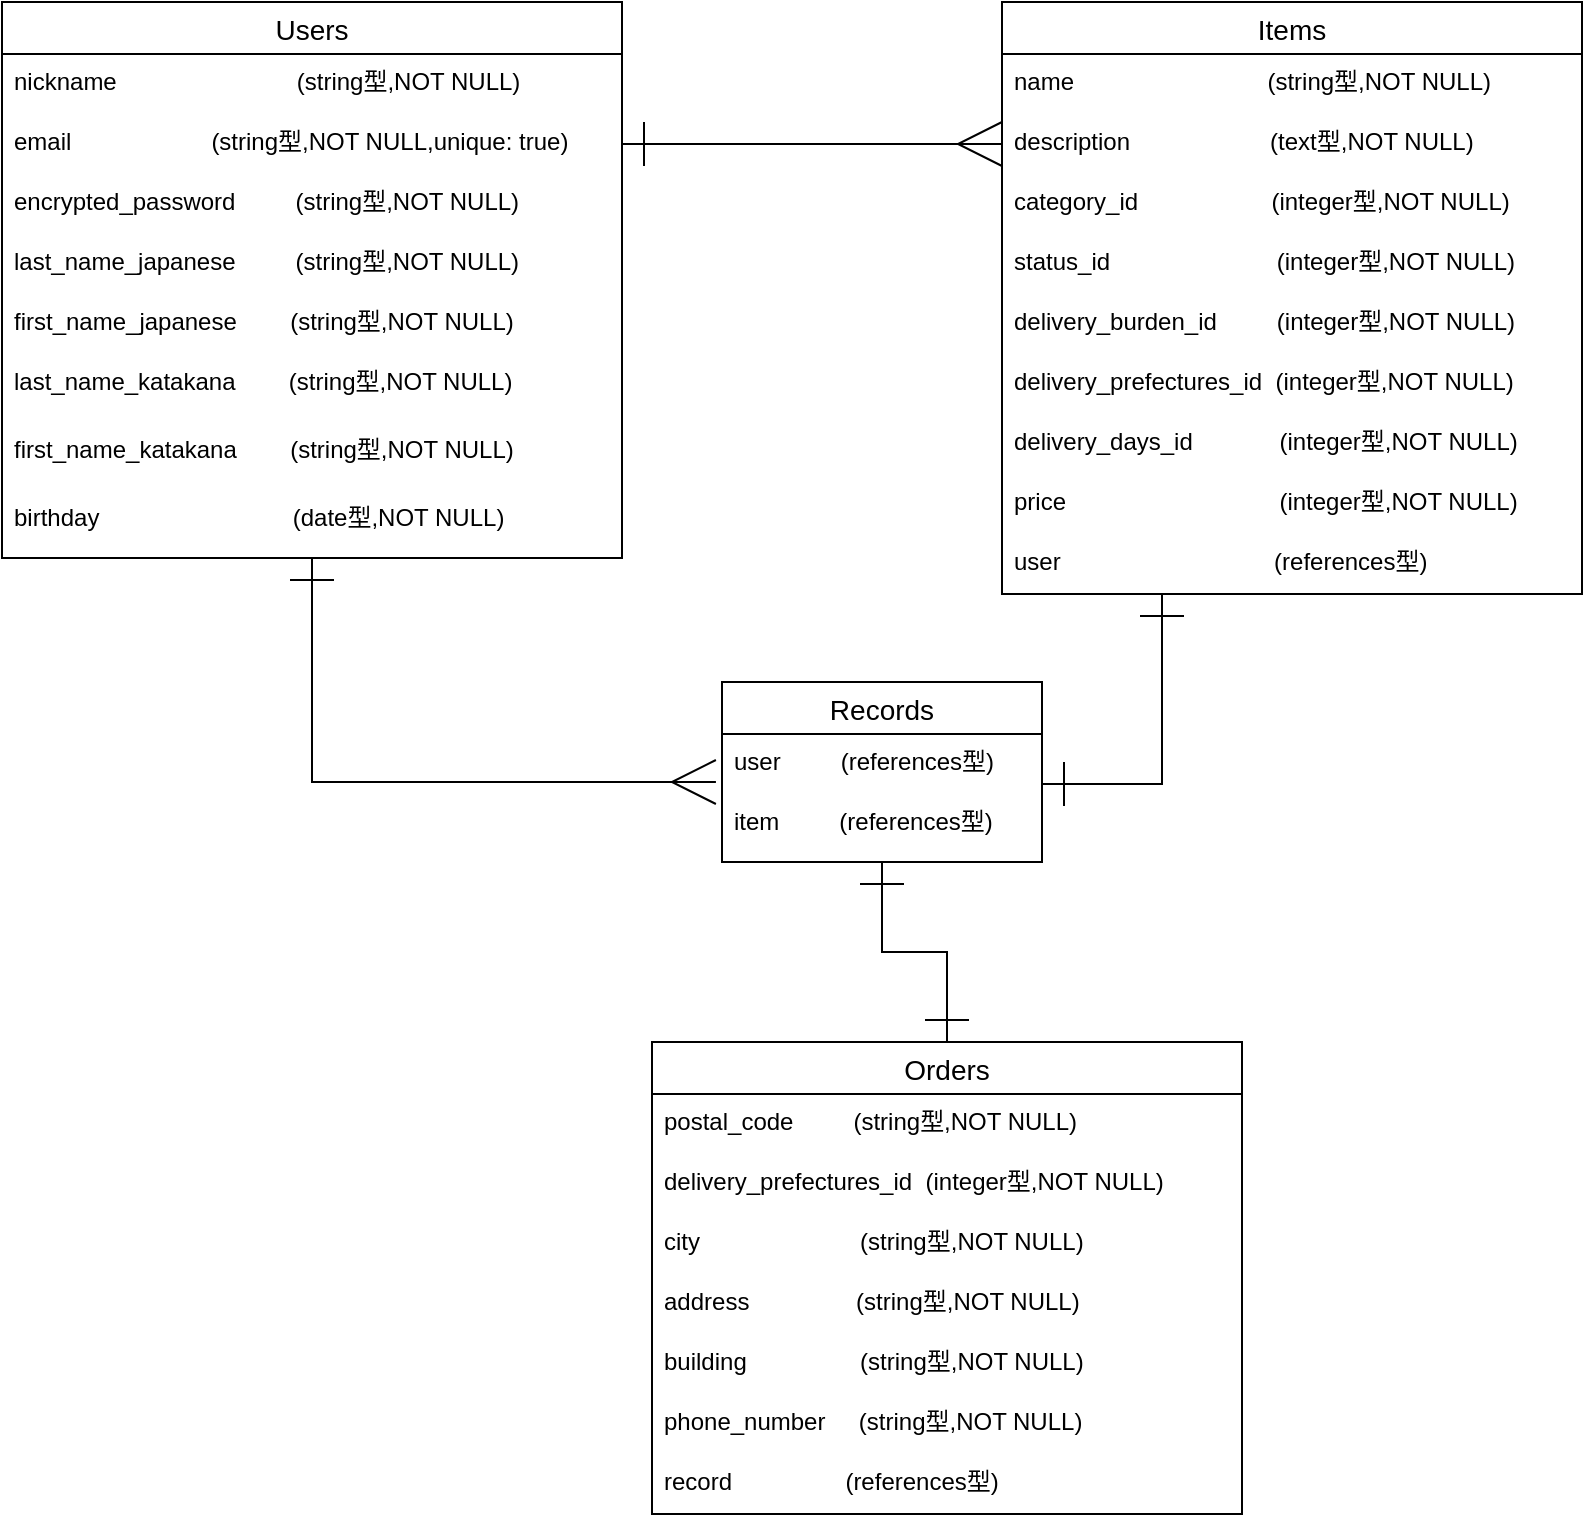 <mxfile>
    <diagram id="2vWvkxEIndh6WNz9x0yQ" name="ページ1">
        <mxGraphModel dx="2271" dy="1253" grid="1" gridSize="10" guides="1" tooltips="1" connect="1" arrows="1" fold="1" page="0" pageScale="1" pageWidth="827" pageHeight="1169" math="0" shadow="0">
            <root>
                <mxCell id="0"/>
                <mxCell id="1" parent="0"/>
                <mxCell id="2cS0TJ7n7jxhiuwsgluK-87" style="edgeStyle=orthogonalEdgeStyle;rounded=0;orthogonalLoop=1;jettySize=auto;html=1;startArrow=ERone;startFill=0;startSize=20;endArrow=ERmany;endFill=0;endSize=20;strokeWidth=1;entryX=-0.019;entryY=0.8;entryDx=0;entryDy=0;entryPerimeter=0;" edge="1" parent="1" source="15" target="70">
                    <mxGeometry relative="1" as="geometry">
                        <mxPoint x="120" y="90" as="targetPoint"/>
                    </mxGeometry>
                </mxCell>
                <mxCell id="15" value="Users" style="swimlane;fontStyle=0;childLayout=stackLayout;horizontal=1;startSize=26;horizontalStack=0;resizeParent=1;resizeParentMax=0;resizeLast=0;collapsible=1;marginBottom=0;align=center;fontSize=14;" vertex="1" parent="1">
                    <mxGeometry x="-180" y="-400" width="310" height="278" as="geometry">
                        <mxRectangle x="190" y="-130" width="50" height="26" as="alternateBounds"/>
                    </mxGeometry>
                </mxCell>
                <mxCell id="17" value="nickname                           (string型,NOT NULL)" style="text;strokeColor=none;fillColor=none;spacingLeft=4;spacingRight=4;overflow=hidden;rotatable=0;points=[[0,0.5],[1,0.5]];portConstraint=eastwest;fontSize=12;" vertex="1" parent="15">
                    <mxGeometry y="26" width="310" height="30" as="geometry"/>
                </mxCell>
                <mxCell id="16" value="email                     (string型,NOT NULL,unique: true)" style="text;strokeColor=none;fillColor=none;spacingLeft=4;spacingRight=4;overflow=hidden;rotatable=0;points=[[0,0.5],[1,0.5]];portConstraint=eastwest;fontSize=12;" vertex="1" parent="15">
                    <mxGeometry y="56" width="310" height="30" as="geometry"/>
                </mxCell>
                <mxCell id="2cS0TJ7n7jxhiuwsgluK-93" value="encrypted_password         (string型,NOT NULL)" style="text;strokeColor=none;fillColor=none;spacingLeft=4;spacingRight=4;overflow=hidden;rotatable=0;points=[[0,0.5],[1,0.5]];portConstraint=eastwest;fontSize=12;" vertex="1" parent="15">
                    <mxGeometry y="86" width="310" height="30" as="geometry"/>
                </mxCell>
                <mxCell id="50" value="last_name_japanese         (string型,NOT NULL)" style="text;strokeColor=none;fillColor=none;spacingLeft=4;spacingRight=4;overflow=hidden;rotatable=0;points=[[0,0.5],[1,0.5]];portConstraint=eastwest;fontSize=12;" vertex="1" parent="15">
                    <mxGeometry y="116" width="310" height="30" as="geometry"/>
                </mxCell>
                <mxCell id="51" value="first_name_japanese        (string型,NOT NULL)" style="text;strokeColor=none;fillColor=none;spacingLeft=4;spacingRight=4;overflow=hidden;rotatable=0;points=[[0,0.5],[1,0.5]];portConstraint=eastwest;fontSize=12;" vertex="1" parent="15">
                    <mxGeometry y="146" width="310" height="30" as="geometry"/>
                </mxCell>
                <mxCell id="52" value="last_name_katakana        (string型,NOT NULL)" style="text;strokeColor=none;fillColor=none;spacingLeft=4;spacingRight=4;overflow=hidden;rotatable=0;points=[[0,0.5],[1,0.5]];portConstraint=eastwest;fontSize=12;" vertex="1" parent="15">
                    <mxGeometry y="176" width="310" height="34" as="geometry"/>
                </mxCell>
                <mxCell id="2cS0TJ7n7jxhiuwsgluK-91" value="first_name_katakana        (string型,NOT NULL)" style="text;strokeColor=none;fillColor=none;spacingLeft=4;spacingRight=4;overflow=hidden;rotatable=0;points=[[0,0.5],[1,0.5]];portConstraint=eastwest;fontSize=12;" vertex="1" parent="15">
                    <mxGeometry y="210" width="310" height="34" as="geometry"/>
                </mxCell>
                <mxCell id="2cS0TJ7n7jxhiuwsgluK-92" value="birthday                             (date型,NOT NULL)" style="text;strokeColor=none;fillColor=none;spacingLeft=4;spacingRight=4;overflow=hidden;rotatable=0;points=[[0,0.5],[1,0.5]];portConstraint=eastwest;fontSize=12;" vertex="1" parent="15">
                    <mxGeometry y="244" width="310" height="34" as="geometry"/>
                </mxCell>
                <mxCell id="2cS0TJ7n7jxhiuwsgluK-88" style="edgeStyle=orthogonalEdgeStyle;rounded=0;orthogonalLoop=1;jettySize=auto;html=1;entryX=1;entryY=0.833;entryDx=0;entryDy=0;entryPerimeter=0;startArrow=ERone;startFill=0;startSize=20;endArrow=ERone;endFill=0;endSize=20;strokeWidth=1;" edge="1" parent="1" source="57" target="70">
                    <mxGeometry relative="1" as="geometry">
                        <Array as="points">
                            <mxPoint x="400" y="-9"/>
                        </Array>
                    </mxGeometry>
                </mxCell>
                <mxCell id="57" value="Items" style="swimlane;fontStyle=0;childLayout=stackLayout;horizontal=1;startSize=26;horizontalStack=0;resizeParent=1;resizeParentMax=0;resizeLast=0;collapsible=1;marginBottom=0;align=center;fontSize=14;" vertex="1" parent="1">
                    <mxGeometry x="320" y="-400" width="290" height="296" as="geometry">
                        <mxRectangle x="190" y="-130" width="50" height="26" as="alternateBounds"/>
                    </mxGeometry>
                </mxCell>
                <mxCell id="60" value="name                             (string型,NOT NULL)" style="text;strokeColor=none;fillColor=none;spacingLeft=4;spacingRight=4;overflow=hidden;rotatable=0;points=[[0,0.5],[1,0.5]];portConstraint=eastwest;fontSize=12;" vertex="1" parent="57">
                    <mxGeometry y="26" width="290" height="30" as="geometry"/>
                </mxCell>
                <mxCell id="61" value="description                     (text型,NOT NULL)" style="text;strokeColor=none;fillColor=none;spacingLeft=4;spacingRight=4;overflow=hidden;rotatable=0;points=[[0,0.5],[1,0.5]];portConstraint=eastwest;fontSize=12;" vertex="1" parent="57">
                    <mxGeometry y="56" width="290" height="30" as="geometry"/>
                </mxCell>
                <mxCell id="62" value="category_id                    (integer型,NOT NULL)" style="text;strokeColor=none;fillColor=none;spacingLeft=4;spacingRight=4;overflow=hidden;rotatable=0;points=[[0,0.5],[1,0.5]];portConstraint=eastwest;fontSize=12;" vertex="1" parent="57">
                    <mxGeometry y="86" width="290" height="30" as="geometry"/>
                </mxCell>
                <mxCell id="63" value="status_id                         (integer型,NOT NULL)" style="text;strokeColor=none;fillColor=none;spacingLeft=4;spacingRight=4;overflow=hidden;rotatable=0;points=[[0,0.5],[1,0.5]];portConstraint=eastwest;fontSize=12;" vertex="1" parent="57">
                    <mxGeometry y="116" width="290" height="30" as="geometry"/>
                </mxCell>
                <mxCell id="64" value="delivery_burden_id         (integer型,NOT NULL)" style="text;strokeColor=none;fillColor=none;spacingLeft=4;spacingRight=4;overflow=hidden;rotatable=0;points=[[0,0.5],[1,0.5]];portConstraint=eastwest;fontSize=12;" vertex="1" parent="57">
                    <mxGeometry y="146" width="290" height="30" as="geometry"/>
                </mxCell>
                <mxCell id="65" value="delivery_prefectures_id  (integer型,NOT NULL)" style="text;strokeColor=none;fillColor=none;spacingLeft=4;spacingRight=4;overflow=hidden;rotatable=0;points=[[0,0.5],[1,0.5]];portConstraint=eastwest;fontSize=12;" vertex="1" parent="57">
                    <mxGeometry y="176" width="290" height="30" as="geometry"/>
                </mxCell>
                <mxCell id="66" value="delivery_days_id             (integer型,NOT NULL)" style="text;strokeColor=none;fillColor=none;spacingLeft=4;spacingRight=4;overflow=hidden;rotatable=0;points=[[0,0.5],[1,0.5]];portConstraint=eastwest;fontSize=12;" vertex="1" parent="57">
                    <mxGeometry y="206" width="290" height="30" as="geometry"/>
                </mxCell>
                <mxCell id="67" value="price                                (integer型,NOT NULL)" style="text;strokeColor=none;fillColor=none;spacingLeft=4;spacingRight=4;overflow=hidden;rotatable=0;points=[[0,0.5],[1,0.5]];portConstraint=eastwest;fontSize=12;" vertex="1" parent="57">
                    <mxGeometry y="236" width="290" height="30" as="geometry"/>
                </mxCell>
                <mxCell id="68" value="user                                (references型)" style="text;strokeColor=none;fillColor=none;spacingLeft=4;spacingRight=4;overflow=hidden;rotatable=0;points=[[0,0.5],[1,0.5]];portConstraint=eastwest;fontSize=12;" vertex="1" parent="57">
                    <mxGeometry y="266" width="290" height="30" as="geometry"/>
                </mxCell>
                <mxCell id="2cS0TJ7n7jxhiuwsgluK-95" style="edgeStyle=orthogonalEdgeStyle;rounded=0;orthogonalLoop=1;jettySize=auto;html=1;entryX=0.5;entryY=0;entryDx=0;entryDy=0;startArrow=ERone;startFill=0;startSize=20;endArrow=ERone;endFill=0;endSize=20;strokeWidth=1;" edge="1" parent="1" source="69" target="76">
                    <mxGeometry relative="1" as="geometry"/>
                </mxCell>
                <mxCell id="69" value="Records" style="swimlane;fontStyle=0;childLayout=stackLayout;horizontal=1;startSize=26;horizontalStack=0;resizeParent=1;resizeParentMax=0;resizeLast=0;collapsible=1;marginBottom=0;align=center;fontSize=14;" vertex="1" parent="1">
                    <mxGeometry x="180" y="-60" width="160" height="90" as="geometry">
                        <mxRectangle x="190" y="-130" width="50" height="26" as="alternateBounds"/>
                    </mxGeometry>
                </mxCell>
                <mxCell id="70" value="user         (references型)" style="text;strokeColor=none;fillColor=none;spacingLeft=4;spacingRight=4;overflow=hidden;rotatable=0;points=[[0,0.5],[1,0.5]];portConstraint=eastwest;fontSize=12;" vertex="1" parent="69">
                    <mxGeometry y="26" width="160" height="30" as="geometry"/>
                </mxCell>
                <mxCell id="71" value="item         (references型)" style="text;strokeColor=none;fillColor=none;spacingLeft=4;spacingRight=4;overflow=hidden;rotatable=0;points=[[0,0.5],[1,0.5]];portConstraint=eastwest;fontSize=12;" vertex="1" parent="69">
                    <mxGeometry y="56" width="160" height="34" as="geometry"/>
                </mxCell>
                <mxCell id="76" value="Orders" style="swimlane;fontStyle=0;childLayout=stackLayout;horizontal=1;startSize=26;horizontalStack=0;resizeParent=1;resizeParentMax=0;resizeLast=0;collapsible=1;marginBottom=0;align=center;fontSize=14;" vertex="1" parent="1">
                    <mxGeometry x="145" y="120" width="295" height="236" as="geometry">
                        <mxRectangle x="190" y="-130" width="50" height="26" as="alternateBounds"/>
                    </mxGeometry>
                </mxCell>
                <mxCell id="77" value="postal_code         (string型,NOT NULL)" style="text;strokeColor=none;fillColor=none;spacingLeft=4;spacingRight=4;overflow=hidden;rotatable=0;points=[[0,0.5],[1,0.5]];portConstraint=eastwest;fontSize=12;" vertex="1" parent="76">
                    <mxGeometry y="26" width="295" height="30" as="geometry"/>
                </mxCell>
                <mxCell id="78" value="delivery_prefectures_id  (integer型,NOT NULL)" style="text;strokeColor=none;fillColor=none;spacingLeft=4;spacingRight=4;overflow=hidden;rotatable=0;points=[[0,0.5],[1,0.5]];portConstraint=eastwest;fontSize=12;" vertex="1" parent="76">
                    <mxGeometry y="56" width="295" height="30" as="geometry"/>
                </mxCell>
                <mxCell id="79" value="city                        (string型,NOT NULL)" style="text;strokeColor=none;fillColor=none;spacingLeft=4;spacingRight=4;overflow=hidden;rotatable=0;points=[[0,0.5],[1,0.5]];portConstraint=eastwest;fontSize=12;" vertex="1" parent="76">
                    <mxGeometry y="86" width="295" height="30" as="geometry"/>
                </mxCell>
                <mxCell id="80" value="address                (string型,NOT NULL)" style="text;strokeColor=none;fillColor=none;spacingLeft=4;spacingRight=4;overflow=hidden;rotatable=0;points=[[0,0.5],[1,0.5]];portConstraint=eastwest;fontSize=12;" vertex="1" parent="76">
                    <mxGeometry y="116" width="295" height="30" as="geometry"/>
                </mxCell>
                <mxCell id="81" value="building                 (string型,NOT NULL)" style="text;strokeColor=none;fillColor=none;spacingLeft=4;spacingRight=4;overflow=hidden;rotatable=0;points=[[0,0.5],[1,0.5]];portConstraint=eastwest;fontSize=12;" vertex="1" parent="76">
                    <mxGeometry y="146" width="295" height="30" as="geometry"/>
                </mxCell>
                <mxCell id="82" value="phone_number     (string型,NOT NULL)" style="text;strokeColor=none;fillColor=none;spacingLeft=4;spacingRight=4;overflow=hidden;rotatable=0;points=[[0,0.5],[1,0.5]];portConstraint=eastwest;fontSize=12;" vertex="1" parent="76">
                    <mxGeometry y="176" width="295" height="30" as="geometry"/>
                </mxCell>
                <mxCell id="2cS0TJ7n7jxhiuwsgluK-97" value="record                 (references型)" style="text;strokeColor=none;fillColor=none;spacingLeft=4;spacingRight=4;overflow=hidden;rotatable=0;points=[[0,0.5],[1,0.5]];portConstraint=eastwest;fontSize=12;" vertex="1" parent="76">
                    <mxGeometry y="206" width="295" height="30" as="geometry"/>
                </mxCell>
                <mxCell id="2cS0TJ7n7jxhiuwsgluK-86" style="edgeStyle=orthogonalEdgeStyle;rounded=0;orthogonalLoop=1;jettySize=auto;html=1;entryX=0;entryY=0.5;entryDx=0;entryDy=0;endArrow=ERmany;endFill=0;strokeWidth=1;endSize=20;startArrow=ERone;startFill=0;startSize=20;" edge="1" parent="1" target="61">
                    <mxGeometry relative="1" as="geometry">
                        <mxPoint x="130" y="-329" as="sourcePoint"/>
                        <Array as="points">
                            <mxPoint x="140" y="-329"/>
                            <mxPoint x="140" y="-329"/>
                        </Array>
                    </mxGeometry>
                </mxCell>
            </root>
        </mxGraphModel>
    </diagram>
    <diagram id="spgfthqDv1Efy01i3Jxa" name="ページ2">
        <mxGraphModel dx="1420" dy="725" grid="1" gridSize="10" guides="1" tooltips="1" connect="1" arrows="1" fold="1" page="1" pageScale="1" pageWidth="827" pageHeight="1169" math="0" shadow="0">
            <root>
                <mxCell id="MXcIdc1bNc_76wFoQm4o-0"/>
                <mxCell id="MXcIdc1bNc_76wFoQm4o-1" parent="MXcIdc1bNc_76wFoQm4o-0"/>
            </root>
        </mxGraphModel>
    </diagram>
</mxfile>